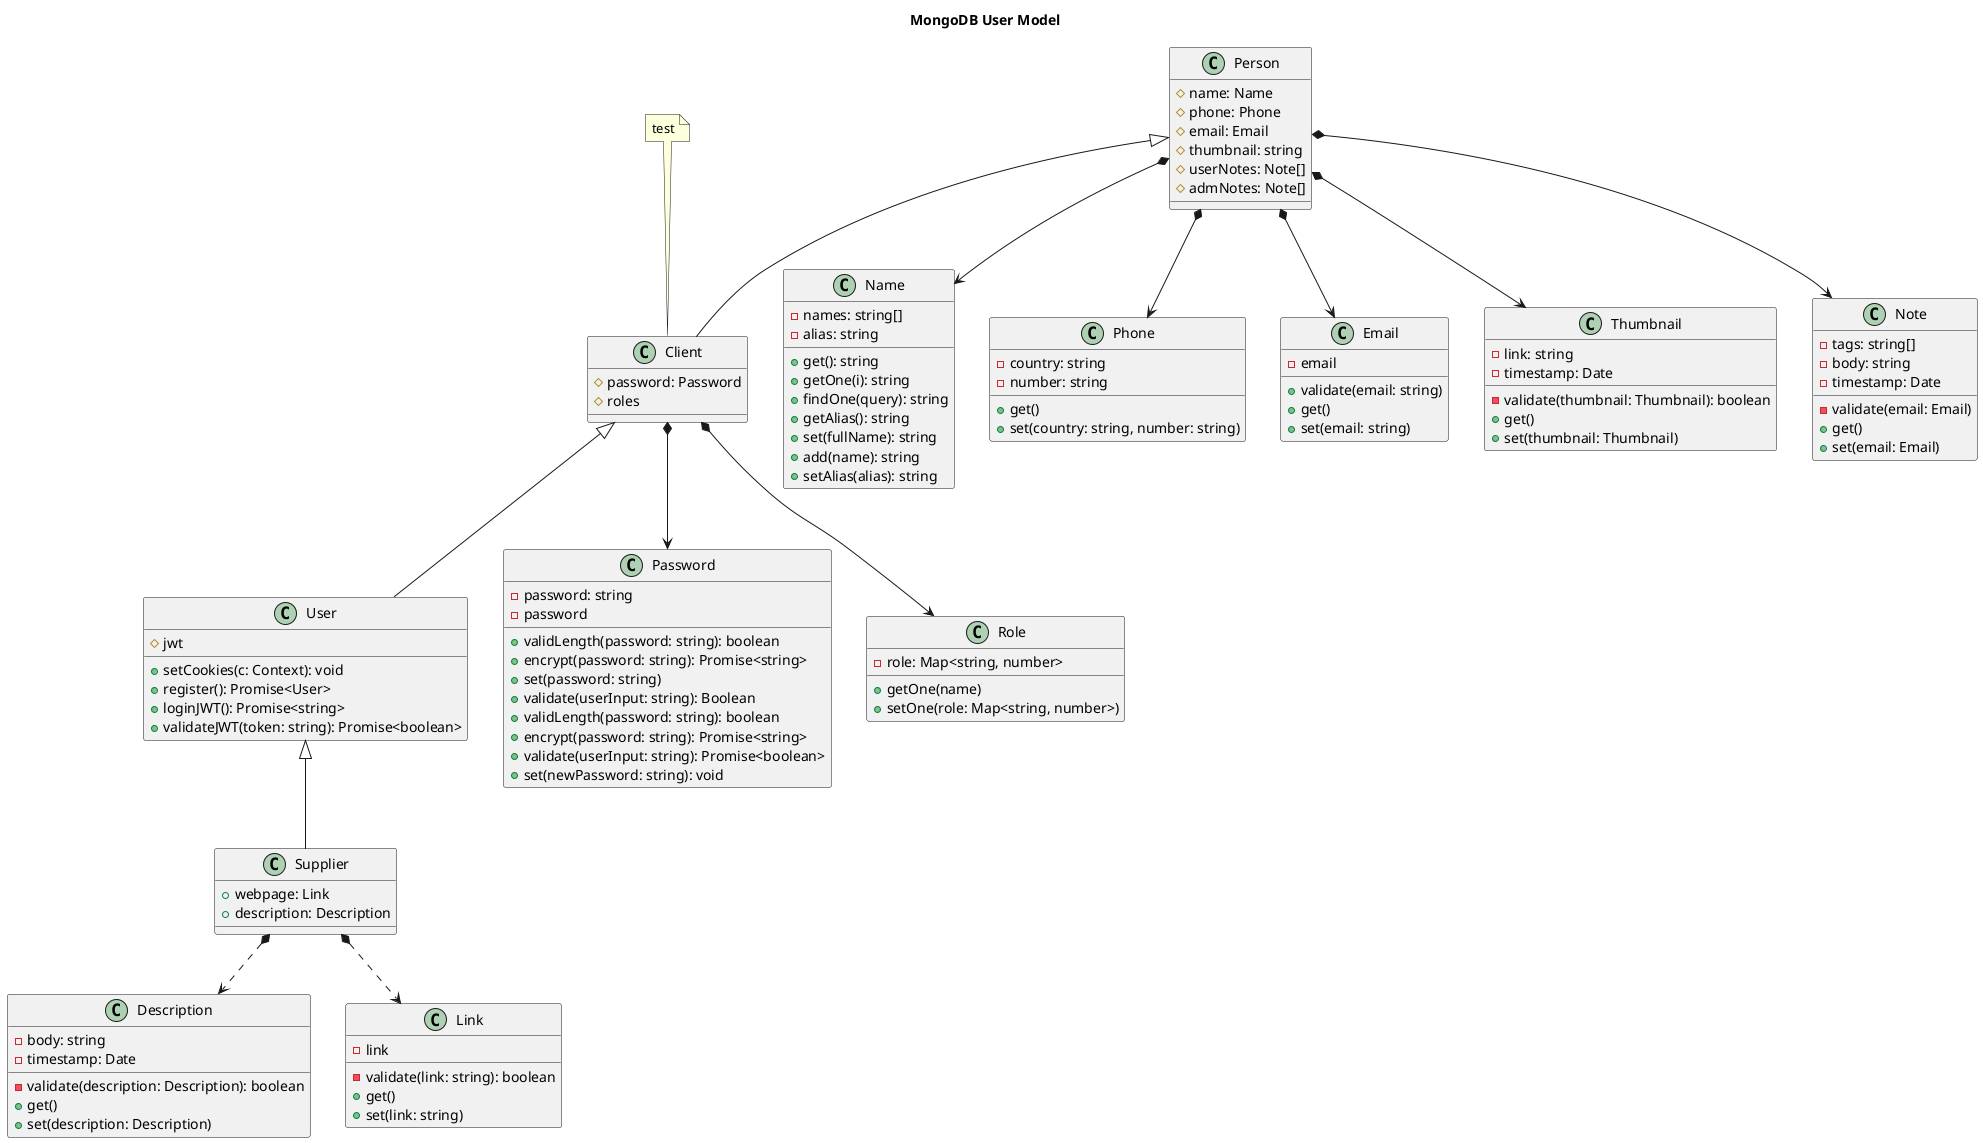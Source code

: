 @startuml User

title MongoDB User Model

class Person {
    # name: Name
    # phone: Phone
    # email: Email
    # thumbnail: string
    # userNotes: Note[]
    # admNotes: Note[]
}

class Client {
    # password: Password
    # roles
}

' class User implements Client
class User {
    # jwt
    + setCookies(c: Context): void
    + register(): Promise<User>
    + loginJWT(): Promise<string>
    + validateJWT(token: string): Promise<boolean>
}

' class Supplier implements Client
class Supplier {
    + webpage: Link
    + description: Description
}

' :: TINY OBJECTS ::

class Password {
    - password: string
    + validLength(password: string): boolean
    + encrypt(password: string): Promise<string>
    + set(password: string)
    + validate(userInput: string): Boolean
}

class Role {
    - role: Map<string, number>
    + getOne(name)
    + setOne(role: Map<string, number>)
}

class Name {
    - names: string[]
    - alias: string
    + get(): string
    + getOne(i): string
    + findOne(query): string
    + getAlias(): string
    + set(fullName): string
    + add(name): string
    + setAlias(alias): string
}

class Phone {
    - country: string
    - number: string
    + get()
    + set(country: string, number: string)
}

class Email {
    - email
    + validate(email: string)
    + get()
    + set(email: string)
}

class Password {
    - password
    + validLength(password: string): boolean
    + encrypt(password: string): Promise<string>
    + validate(userInput: string): Promise<boolean>
    + set(newPassword: string): void
}

class Description {
    - body: string
    - timestamp: Date
    - validate(description: Description): boolean
    + get()
    + set(description: Description)
}

class Thumbnail {
    - link: string
    - timestamp: Date
    - validate(thumbnail: Thumbnail): boolean
    + get()
    + set(thumbnail: Thumbnail)
}

class Note {
    - tags: string[]
    - body: string
    - timestamp: Date
    - validate(email: Email)
    + get()
    + set(email: Email)
}

class Link {
    - link
    - validate(link: string): boolean
    + get()
    + set(link: string)
}

' Inherit (interfaces). Person <|.r. Client
' For classes, remember:
' ClasePadre <|-- ClaseHija
Client <|-- User
Person <|-- Client
User <|-- Supplier

' Composition
Person *--> Name
Person *--> Phone
Person *--> Email
Person *--> Thumbnail
Person *--> Note
Client *--> Password
Client *--> Role
Supplier *..> Link
Supplier *..> Description

' Notes
note top of Client
test
endnote

@enduml